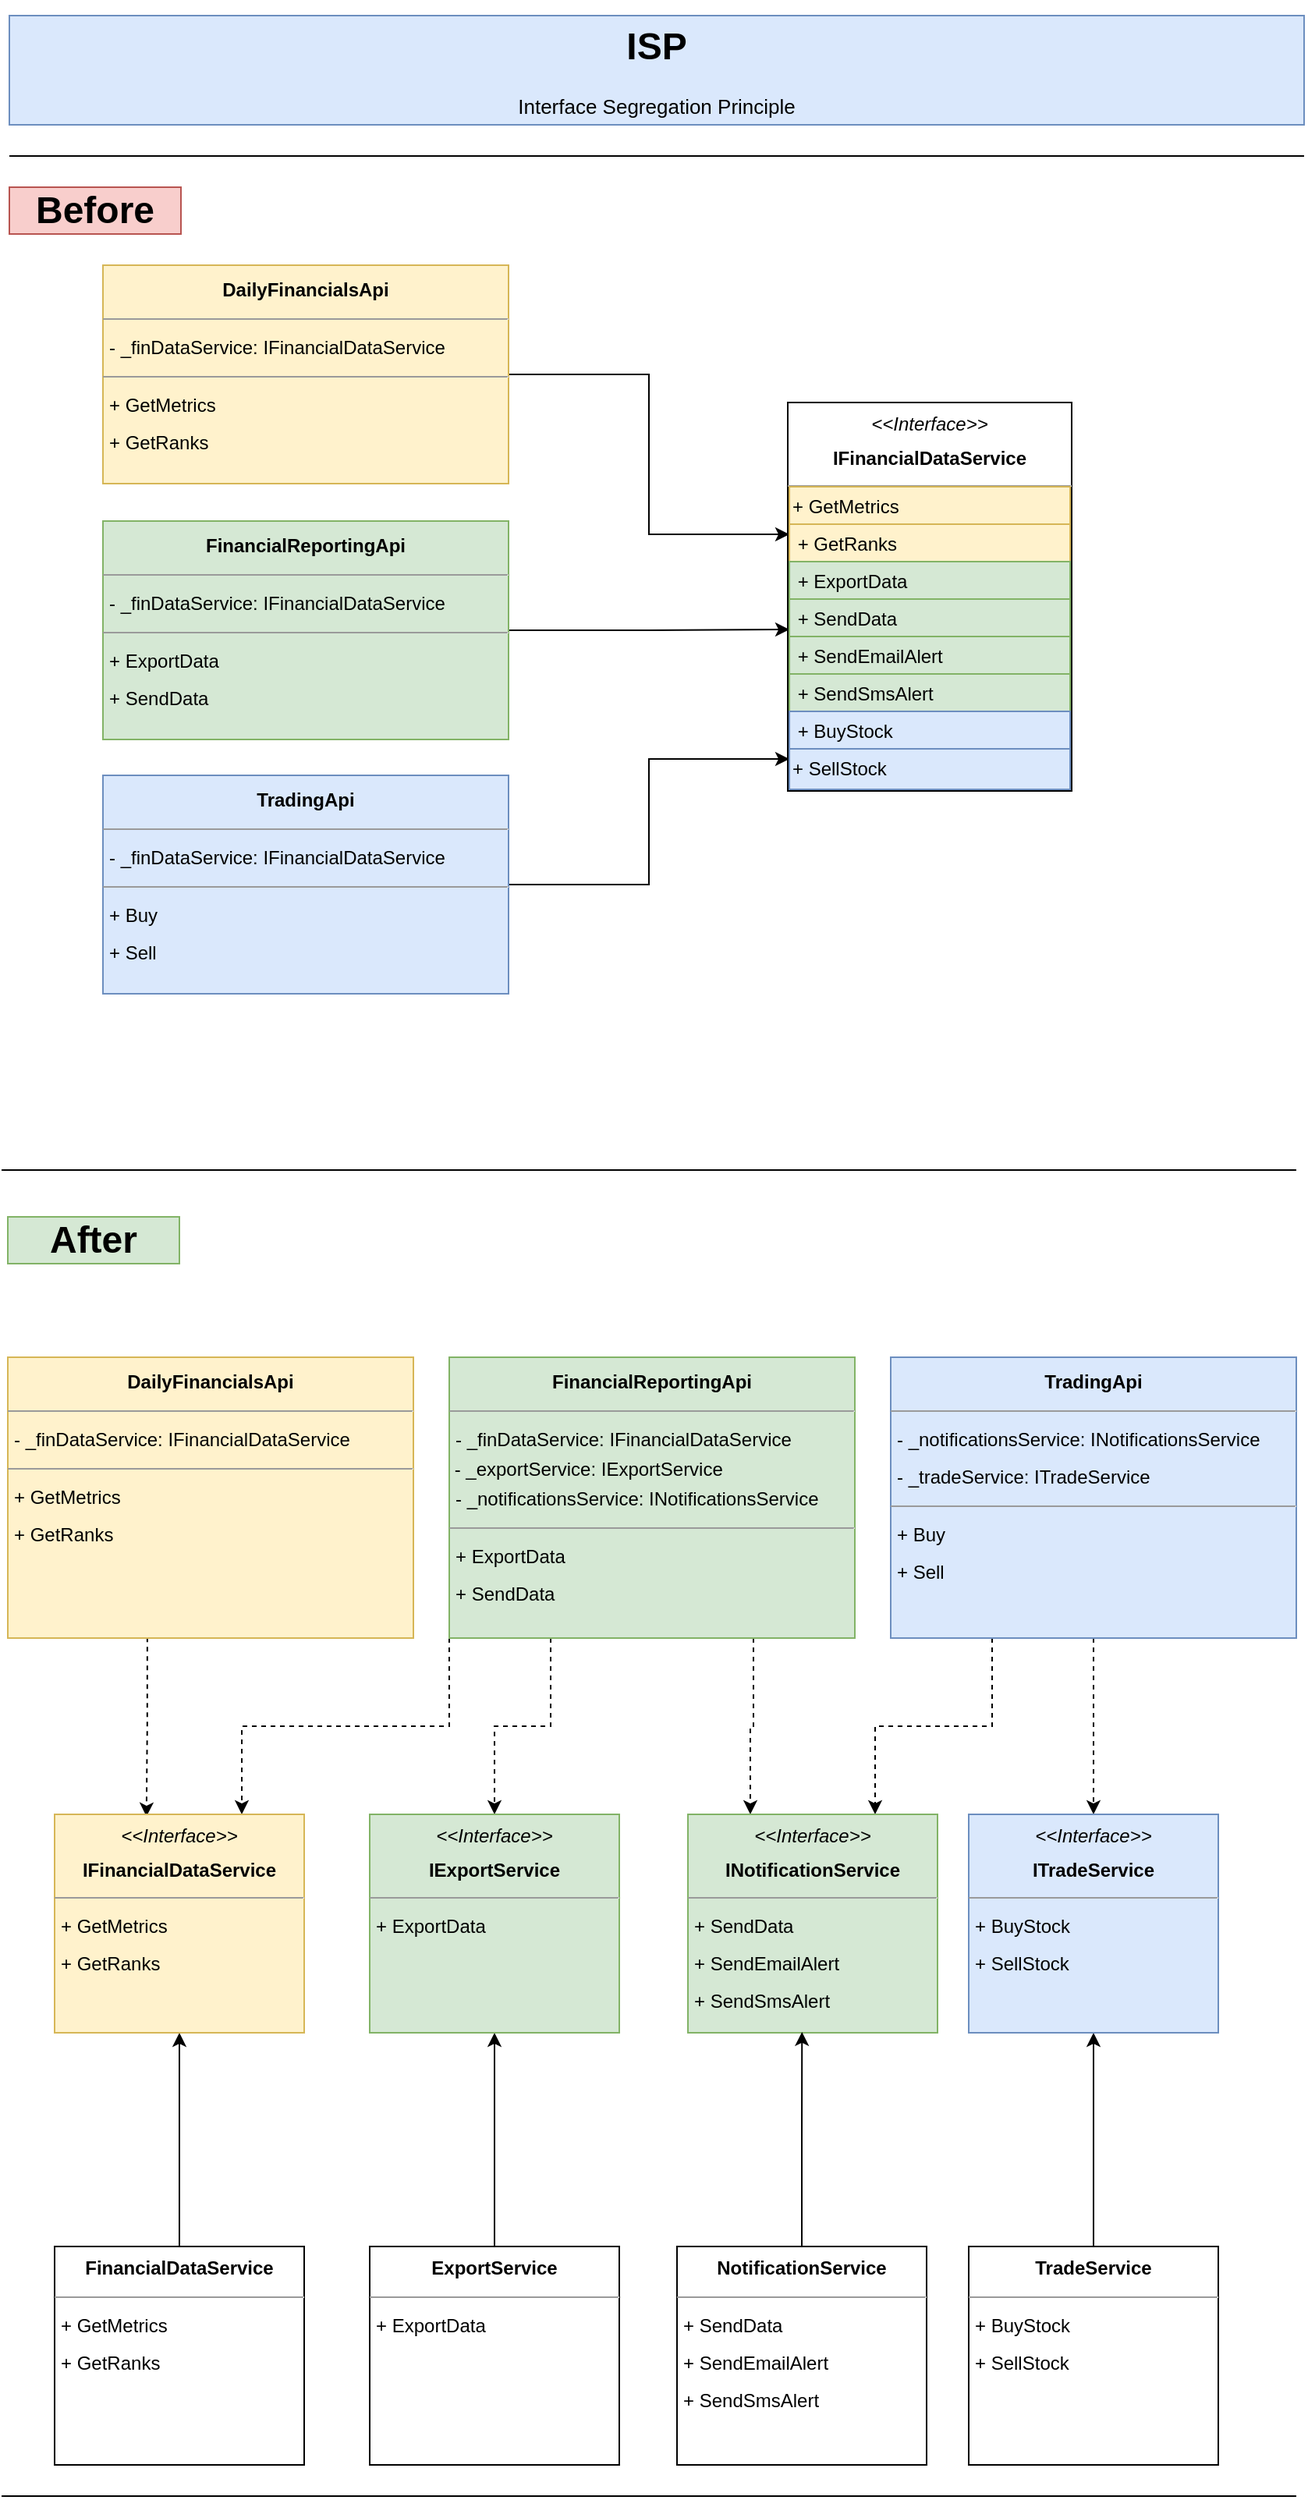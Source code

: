<mxfile version="22.0.4" type="github">
  <diagram name="Page-1" id="-rtCoEtxO6jUr8peSWGv">
    <mxGraphModel dx="1434" dy="768" grid="1" gridSize="10" guides="1" tooltips="1" connect="1" arrows="1" fold="1" page="1" pageScale="1" pageWidth="850" pageHeight="1100" math="0" shadow="0">
      <root>
        <mxCell id="0" />
        <mxCell id="1" parent="0" />
        <mxCell id="xYWJjnWucS3w8_YNbyNp-1" value="&lt;h1 style=&quot;&quot;&gt;ISP&lt;/h1&gt;&lt;p style=&quot;font-size: 13px;&quot;&gt;Interface Segregation Principle&lt;/p&gt;" style="text;html=1;strokeColor=#6c8ebf;fillColor=#dae8fc;spacing=5;spacingTop=-20;whiteSpace=wrap;overflow=hidden;rounded=0;align=center;" parent="1" vertex="1">
          <mxGeometry x="10" y="10" width="830" height="70" as="geometry" />
        </mxCell>
        <mxCell id="xYWJjnWucS3w8_YNbyNp-2" value="&lt;h1&gt;Before&lt;/h1&gt;" style="text;html=1;strokeColor=#b85450;fillColor=#f8cecc;align=center;verticalAlign=middle;whiteSpace=wrap;rounded=0;" parent="1" vertex="1">
          <mxGeometry x="10" y="120" width="110" height="30" as="geometry" />
        </mxCell>
        <mxCell id="xYWJjnWucS3w8_YNbyNp-3" value="&lt;h1&gt;After&lt;/h1&gt;" style="text;html=1;strokeColor=#82b366;fillColor=#d5e8d4;align=center;verticalAlign=middle;whiteSpace=wrap;rounded=0;" parent="1" vertex="1">
          <mxGeometry x="9" y="780" width="110" height="30" as="geometry" />
        </mxCell>
        <mxCell id="xYWJjnWucS3w8_YNbyNp-7" value="" style="endArrow=none;html=1;rounded=0;" parent="1" edge="1">
          <mxGeometry width="50" height="50" relative="1" as="geometry">
            <mxPoint x="5" y="750" as="sourcePoint" />
            <mxPoint x="835" y="750" as="targetPoint" />
          </mxGeometry>
        </mxCell>
        <mxCell id="xYWJjnWucS3w8_YNbyNp-8" style="edgeStyle=orthogonalEdgeStyle;rounded=0;orthogonalLoop=1;jettySize=auto;html=1;entryX=0.5;entryY=1;entryDx=0;entryDy=0;" parent="1" source="xYWJjnWucS3w8_YNbyNp-9" target="xYWJjnWucS3w8_YNbyNp-24" edge="1">
          <mxGeometry relative="1" as="geometry" />
        </mxCell>
        <mxCell id="xYWJjnWucS3w8_YNbyNp-9" value="&lt;p style=&quot;margin: 4px 0px 0px; text-align: center; line-height: 180%;&quot;&gt;&lt;b&gt;FinancialDataService           &lt;/b&gt;&lt;br&gt;&lt;/p&gt;&lt;hr style=&quot;line-height: 180%;&quot; size=&quot;1&quot;&gt;&lt;p style=&quot;margin: 0px 0px 0px 4px; line-height: 180%;&quot;&gt;&lt;/p&gt;&lt;p style=&quot;border-color: var(--border-color); margin: 0px 0px 0px 4px; line-height: 24px;&quot;&gt;+ GetMetrics&amp;nbsp;&lt;/p&gt;&lt;p style=&quot;border-color: var(--border-color); margin: 0px 0px 0px 4px; line-height: 24px;&quot;&gt;+ GetRanks&amp;nbsp;&lt;/p&gt;" style="verticalAlign=top;align=left;overflow=fill;fontSize=12;fontFamily=Helvetica;html=1;whiteSpace=wrap;" parent="1" vertex="1">
          <mxGeometry x="39" y="1440" width="160" height="140" as="geometry" />
        </mxCell>
        <mxCell id="xYWJjnWucS3w8_YNbyNp-10" value="&lt;p style=&quot;margin: 4px 0px 0px; text-align: center; line-height: 180%;&quot;&gt;&lt;b&gt;NotificationService&lt;/b&gt;&lt;br&gt;&lt;/p&gt;&lt;hr style=&quot;line-height: 180%;&quot; size=&quot;1&quot;&gt;&lt;p style=&quot;margin: 0px 0px 0px 4px; line-height: 180%;&quot;&gt;&lt;/p&gt;&lt;p style=&quot;border-color: var(--border-color); margin: 0px 0px 0px 4px; line-height: 24px;&quot;&gt;&lt;span style=&quot;background-color: initial;&quot;&gt;+ SendData&lt;/span&gt;&lt;br&gt;&lt;/p&gt;&lt;p style=&quot;border-color: var(--border-color); margin: 0px 0px 0px 4px; line-height: 24px;&quot;&gt;+ SendEmailAlert&lt;/p&gt;&lt;p style=&quot;border-color: var(--border-color); margin: 0px 0px 0px 4px; line-height: 24px;&quot;&gt;&lt;span style=&quot;border-color: var(--border-color); background-color: initial;&quot;&gt;+ SendSmsAlert&lt;/span&gt;&lt;/p&gt;" style="verticalAlign=top;align=left;overflow=fill;fontSize=12;fontFamily=Helvetica;html=1;whiteSpace=wrap;" parent="1" vertex="1">
          <mxGeometry x="438" y="1440" width="160" height="140" as="geometry" />
        </mxCell>
        <mxCell id="xYWJjnWucS3w8_YNbyNp-11" style="edgeStyle=orthogonalEdgeStyle;rounded=0;orthogonalLoop=1;jettySize=auto;html=1;entryX=0.5;entryY=1;entryDx=0;entryDy=0;" parent="1" source="xYWJjnWucS3w8_YNbyNp-12" target="xYWJjnWucS3w8_YNbyNp-26" edge="1">
          <mxGeometry relative="1" as="geometry" />
        </mxCell>
        <mxCell id="xYWJjnWucS3w8_YNbyNp-12" value="&lt;p style=&quot;margin: 4px 0px 0px; text-align: center; line-height: 180%;&quot;&gt;&lt;b&gt;TradeService&lt;/b&gt;&lt;br&gt;&lt;/p&gt;&lt;hr style=&quot;line-height: 180%;&quot; size=&quot;1&quot;&gt;&lt;p style=&quot;margin: 0px 0px 0px 4px; line-height: 180%;&quot;&gt;&lt;/p&gt;&lt;p style=&quot;border-color: var(--border-color); margin: 0px 0px 0px 4px; line-height: 24px;&quot;&gt;&lt;span style=&quot;background-color: initial;&quot;&gt;+ BuyStock&lt;/span&gt;&lt;br&gt;&lt;/p&gt;&lt;p style=&quot;border-color: var(--border-color); margin: 0px 0px 0px 4px; line-height: 24px;&quot;&gt;&lt;span style=&quot;border-color: var(--border-color); background-color: initial;&quot;&gt;+ SellStock&lt;/span&gt;&lt;/p&gt;" style="verticalAlign=top;align=left;overflow=fill;fontSize=12;fontFamily=Helvetica;html=1;whiteSpace=wrap;" parent="1" vertex="1">
          <mxGeometry x="625" y="1440" width="160" height="140" as="geometry" />
        </mxCell>
        <mxCell id="xYWJjnWucS3w8_YNbyNp-13" style="edgeStyle=orthogonalEdgeStyle;rounded=0;orthogonalLoop=1;jettySize=auto;html=1;entryX=0.5;entryY=1;entryDx=0;entryDy=0;" parent="1" source="xYWJjnWucS3w8_YNbyNp-14" target="xYWJjnWucS3w8_YNbyNp-27" edge="1">
          <mxGeometry relative="1" as="geometry" />
        </mxCell>
        <mxCell id="xYWJjnWucS3w8_YNbyNp-14" value="&lt;p style=&quot;margin: 4px 0px 0px; text-align: center; line-height: 180%;&quot;&gt;&lt;b&gt;ExportService&lt;/b&gt;&lt;br&gt;&lt;/p&gt;&lt;hr style=&quot;line-height: 180%;&quot; size=&quot;1&quot;&gt;&lt;p style=&quot;margin: 0px 0px 0px 4px; line-height: 180%;&quot;&gt;&lt;/p&gt;&lt;p style=&quot;border-color: var(--border-color); margin: 0px 0px 0px 4px; line-height: 24px;&quot;&gt;&lt;span style=&quot;background-color: initial;&quot;&gt;+ ExportData&lt;/span&gt;&lt;br&gt;&lt;/p&gt;&lt;p style=&quot;border-color: var(--border-color); margin: 0px 0px 0px 4px; line-height: 24px;&quot;&gt;&lt;br&gt;&lt;/p&gt;" style="verticalAlign=top;align=left;overflow=fill;fontSize=12;fontFamily=Helvetica;html=1;whiteSpace=wrap;" parent="1" vertex="1">
          <mxGeometry x="241" y="1440" width="160" height="140" as="geometry" />
        </mxCell>
        <mxCell id="xYWJjnWucS3w8_YNbyNp-15" style="edgeStyle=orthogonalEdgeStyle;rounded=0;orthogonalLoop=1;jettySize=auto;html=1;entryX=0.368;entryY=0.01;entryDx=0;entryDy=0;exitX=0.344;exitY=0.998;exitDx=0;exitDy=0;exitPerimeter=0;entryPerimeter=0;dashed=1;" parent="1" source="xYWJjnWucS3w8_YNbyNp-16" target="xYWJjnWucS3w8_YNbyNp-24" edge="1">
          <mxGeometry relative="1" as="geometry" />
        </mxCell>
        <mxCell id="xYWJjnWucS3w8_YNbyNp-16" value="&lt;p style=&quot;text-align: center; margin: 4px 0px 0px; line-height: 200%;&quot;&gt;&lt;b&gt;DailyFinancialsApi&lt;/b&gt;&lt;br&gt;&lt;/p&gt;&lt;hr style=&quot;line-height: 200%;&quot; size=&quot;1&quot;&gt;&lt;p style=&quot;margin: 0px 0px 0px 4px; line-height: 200%;&quot;&gt; - _finDataService: IFinancialDataService&amp;nbsp;&lt;br&gt;&lt;/p&gt;&lt;hr style=&quot;line-height: 200%;&quot; size=&quot;1&quot;&gt;&lt;p style=&quot;margin: 0px 0px 0px 4px; line-height: 200%;&quot;&gt;+ GetMetrics&amp;nbsp;&lt;/p&gt;&lt;p style=&quot;margin: 0px 0px 0px 4px; line-height: 200%;&quot;&gt;+ GetRanks&amp;nbsp;&lt;/p&gt;" style="verticalAlign=top;align=left;overflow=fill;fontSize=12;fontFamily=Helvetica;html=1;whiteSpace=wrap;fillColor=#fff2cc;strokeColor=#d6b656;" parent="1" vertex="1">
          <mxGeometry x="9" y="870" width="260" height="180" as="geometry" />
        </mxCell>
        <mxCell id="xYWJjnWucS3w8_YNbyNp-17" style="edgeStyle=orthogonalEdgeStyle;rounded=0;orthogonalLoop=1;jettySize=auto;html=1;exitX=0;exitY=1;exitDx=0;exitDy=0;entryX=0.75;entryY=0;entryDx=0;entryDy=0;dashed=1;" parent="1" source="xYWJjnWucS3w8_YNbyNp-20" target="xYWJjnWucS3w8_YNbyNp-24" edge="1">
          <mxGeometry relative="1" as="geometry" />
        </mxCell>
        <mxCell id="xYWJjnWucS3w8_YNbyNp-18" style="edgeStyle=orthogonalEdgeStyle;rounded=0;orthogonalLoop=1;jettySize=auto;html=1;exitX=0.25;exitY=1;exitDx=0;exitDy=0;entryX=0.5;entryY=0;entryDx=0;entryDy=0;dashed=1;" parent="1" source="xYWJjnWucS3w8_YNbyNp-20" target="xYWJjnWucS3w8_YNbyNp-27" edge="1">
          <mxGeometry relative="1" as="geometry" />
        </mxCell>
        <mxCell id="xYWJjnWucS3w8_YNbyNp-19" style="edgeStyle=orthogonalEdgeStyle;rounded=0;orthogonalLoop=1;jettySize=auto;html=1;exitX=0.75;exitY=1;exitDx=0;exitDy=0;entryX=0.25;entryY=0;entryDx=0;entryDy=0;dashed=1;" parent="1" source="xYWJjnWucS3w8_YNbyNp-20" target="xYWJjnWucS3w8_YNbyNp-25" edge="1">
          <mxGeometry relative="1" as="geometry" />
        </mxCell>
        <mxCell id="xYWJjnWucS3w8_YNbyNp-20" value="&lt;p style=&quot;text-align: center; margin: 4px 0px 0px; line-height: 200%;&quot;&gt;&lt;b&gt;FinancialReportingApi&lt;/b&gt;&lt;br&gt;&lt;/p&gt;&lt;hr style=&quot;line-height: 200%;&quot; size=&quot;1&quot;&gt;&lt;p style=&quot;margin: 0px 0px 0px 4px; line-height: 200%;&quot;&gt; - _finDataService: IFinancialDataService&amp;nbsp;&lt;br&gt;&lt;/p&gt;&lt;p style=&quot;margin: 0px 0px 0px 4px; line-height: 200%;&quot;&gt;&lt;/p&gt;&amp;nbsp;- _exportService: IExportService&amp;nbsp;&lt;br style=&quot;border-color: var(--border-color);&quot;&gt;&lt;p style=&quot;margin: 0px 0px 0px 4px; line-height: 200%;&quot;&gt;- _notificationsService: INotificationsService&amp;nbsp;&lt;br style=&quot;border-color: var(--border-color);&quot;&gt;&lt;/p&gt;&lt;hr style=&quot;line-height: 200%;&quot; size=&quot;1&quot;&gt;&lt;p style=&quot;margin: 0px 0px 0px 4px; line-height: 200%;&quot;&gt;+ ExportData&amp;nbsp;&lt;/p&gt;&lt;p style=&quot;margin: 0px 0px 0px 4px; line-height: 200%;&quot;&gt;+ SendData&lt;/p&gt;" style="verticalAlign=top;align=left;overflow=fill;fontSize=12;fontFamily=Helvetica;html=1;whiteSpace=wrap;fillColor=#d5e8d4;strokeColor=#82b366;" parent="1" vertex="1">
          <mxGeometry x="292" y="870" width="260" height="180" as="geometry" />
        </mxCell>
        <mxCell id="xYWJjnWucS3w8_YNbyNp-21" style="edgeStyle=orthogonalEdgeStyle;rounded=0;orthogonalLoop=1;jettySize=auto;html=1;exitX=0.25;exitY=1;exitDx=0;exitDy=0;entryX=0.75;entryY=0;entryDx=0;entryDy=0;dashed=1;" parent="1" source="xYWJjnWucS3w8_YNbyNp-23" target="xYWJjnWucS3w8_YNbyNp-25" edge="1">
          <mxGeometry relative="1" as="geometry" />
        </mxCell>
        <mxCell id="xYWJjnWucS3w8_YNbyNp-22" style="edgeStyle=orthogonalEdgeStyle;rounded=0;orthogonalLoop=1;jettySize=auto;html=1;dashed=1;" parent="1" source="xYWJjnWucS3w8_YNbyNp-23" target="xYWJjnWucS3w8_YNbyNp-26" edge="1">
          <mxGeometry relative="1" as="geometry" />
        </mxCell>
        <mxCell id="xYWJjnWucS3w8_YNbyNp-23" value="&lt;p style=&quot;text-align: center; margin: 4px 0px 0px; line-height: 200%;&quot;&gt;&lt;b&gt;TradingApi&lt;/b&gt;&lt;br&gt;&lt;/p&gt;&lt;hr style=&quot;line-height: 200%;&quot; size=&quot;1&quot;&gt;&lt;p style=&quot;margin: 0px 0px 0px 4px; line-height: 200%;&quot;&gt;- _notificationsService: INotificationsService&lt;br&gt;&lt;/p&gt;&lt;p style=&quot;margin: 0px 0px 0px 4px; line-height: 200%;&quot;&gt;- _tradeService: ITradeService&lt;/p&gt;&lt;hr style=&quot;line-height: 200%;&quot; size=&quot;1&quot;&gt;&lt;p style=&quot;margin: 0px 0px 0px 4px; line-height: 200%;&quot;&gt;+ Buy&lt;/p&gt;&lt;p style=&quot;margin: 0px 0px 0px 4px; line-height: 200%;&quot;&gt;+ Sell&lt;/p&gt;" style="verticalAlign=top;align=left;overflow=fill;fontSize=12;fontFamily=Helvetica;html=1;whiteSpace=wrap;fillColor=#dae8fc;strokeColor=#6c8ebf;" parent="1" vertex="1">
          <mxGeometry x="575" y="870" width="260" height="180" as="geometry" />
        </mxCell>
        <mxCell id="xYWJjnWucS3w8_YNbyNp-24" value="&lt;p style=&quot;margin: 4px 0px 0px; text-align: center; line-height: 180%;&quot;&gt;&lt;i&gt;&amp;lt;&amp;lt;Interface&amp;gt;&amp;gt;&lt;/i&gt;&lt;br&gt;&lt;b&gt;IFinancialDataService           &lt;/b&gt;&lt;br&gt;&lt;/p&gt;&lt;hr style=&quot;line-height: 180%;&quot; size=&quot;1&quot;&gt;&lt;p style=&quot;margin: 0px 0px 0px 4px; line-height: 180%;&quot;&gt;&lt;/p&gt;&lt;p style=&quot;border-color: var(--border-color); margin: 0px 0px 0px 4px; line-height: 24px;&quot;&gt;+ GetMetrics&amp;nbsp;&lt;/p&gt;&lt;p style=&quot;border-color: var(--border-color); margin: 0px 0px 0px 4px; line-height: 24px;&quot;&gt;+ GetRanks&amp;nbsp;&lt;/p&gt;" style="verticalAlign=top;align=left;overflow=fill;fontSize=12;fontFamily=Helvetica;html=1;whiteSpace=wrap;fillColor=#fff2cc;strokeColor=#d6b656;" parent="1" vertex="1">
          <mxGeometry x="39" y="1163" width="160" height="140" as="geometry" />
        </mxCell>
        <mxCell id="xYWJjnWucS3w8_YNbyNp-25" value="&lt;p style=&quot;margin: 4px 0px 0px; text-align: center; line-height: 180%;&quot;&gt;&lt;i&gt;&amp;lt;&amp;lt;Interface&amp;gt;&amp;gt;&lt;/i&gt;&lt;br&gt;&lt;b&gt;INotificationService&lt;/b&gt;&lt;br&gt;&lt;/p&gt;&lt;hr style=&quot;line-height: 180%;&quot; size=&quot;1&quot;&gt;&lt;p style=&quot;margin: 0px 0px 0px 4px; line-height: 180%;&quot;&gt;&lt;/p&gt;&lt;p style=&quot;border-color: var(--border-color); margin: 0px 0px 0px 4px; line-height: 24px;&quot;&gt;&lt;span style=&quot;background-color: initial;&quot;&gt;+ SendData&lt;/span&gt;&lt;br&gt;&lt;/p&gt;&lt;p style=&quot;border-color: var(--border-color); margin: 0px 0px 0px 4px; line-height: 24px;&quot;&gt;+ SendEmailAlert&lt;/p&gt;&lt;p style=&quot;border-color: var(--border-color); margin: 0px 0px 0px 4px; line-height: 24px;&quot;&gt;&lt;span style=&quot;border-color: var(--border-color); background-color: initial;&quot;&gt;+ SendSmsAlert&lt;/span&gt;&lt;/p&gt;" style="verticalAlign=top;align=left;overflow=fill;fontSize=12;fontFamily=Helvetica;html=1;whiteSpace=wrap;fillColor=#d5e8d4;strokeColor=#82b366;" parent="1" vertex="1">
          <mxGeometry x="445" y="1163" width="160" height="140" as="geometry" />
        </mxCell>
        <mxCell id="xYWJjnWucS3w8_YNbyNp-26" value="&lt;p style=&quot;margin: 4px 0px 0px; text-align: center; line-height: 180%;&quot;&gt;&lt;i&gt;&amp;lt;&amp;lt;Interface&amp;gt;&amp;gt;&lt;/i&gt;&lt;br&gt;&lt;b&gt;ITradeService&lt;/b&gt;&lt;br&gt;&lt;/p&gt;&lt;hr style=&quot;line-height: 180%;&quot; size=&quot;1&quot;&gt;&lt;p style=&quot;margin: 0px 0px 0px 4px; line-height: 180%;&quot;&gt;&lt;/p&gt;&lt;p style=&quot;border-color: var(--border-color); margin: 0px 0px 0px 4px; line-height: 24px;&quot;&gt;&lt;span style=&quot;background-color: initial;&quot;&gt;+ BuyStock&lt;/span&gt;&lt;br&gt;&lt;/p&gt;&lt;p style=&quot;border-color: var(--border-color); margin: 0px 0px 0px 4px; line-height: 24px;&quot;&gt;&lt;span style=&quot;border-color: var(--border-color); background-color: initial;&quot;&gt;+ SellStock&lt;/span&gt;&lt;/p&gt;" style="verticalAlign=top;align=left;overflow=fill;fontSize=12;fontFamily=Helvetica;html=1;whiteSpace=wrap;fillColor=#dae8fc;strokeColor=#6c8ebf;" parent="1" vertex="1">
          <mxGeometry x="625" y="1163" width="160" height="140" as="geometry" />
        </mxCell>
        <mxCell id="xYWJjnWucS3w8_YNbyNp-27" value="&lt;p style=&quot;margin: 4px 0px 0px; text-align: center; line-height: 180%;&quot;&gt;&lt;i&gt;&amp;lt;&amp;lt;Interface&amp;gt;&amp;gt;&lt;/i&gt;&lt;br&gt;&lt;b&gt;IExportService&lt;/b&gt;&lt;br&gt;&lt;/p&gt;&lt;hr style=&quot;line-height: 180%;&quot; size=&quot;1&quot;&gt;&lt;p style=&quot;margin: 0px 0px 0px 4px; line-height: 180%;&quot;&gt;&lt;/p&gt;&lt;p style=&quot;border-color: var(--border-color); margin: 0px 0px 0px 4px; line-height: 24px;&quot;&gt;&lt;span style=&quot;background-color: initial;&quot;&gt;+ ExportData&lt;/span&gt;&lt;br&gt;&lt;/p&gt;&lt;p style=&quot;border-color: var(--border-color); margin: 0px 0px 0px 4px; line-height: 24px;&quot;&gt;&lt;br&gt;&lt;/p&gt;" style="verticalAlign=top;align=left;overflow=fill;fontSize=12;fontFamily=Helvetica;html=1;whiteSpace=wrap;fillColor=#d5e8d4;strokeColor=#82b366;" parent="1" vertex="1">
          <mxGeometry x="241" y="1163" width="160" height="140" as="geometry" />
        </mxCell>
        <mxCell id="xYWJjnWucS3w8_YNbyNp-28" style="edgeStyle=orthogonalEdgeStyle;rounded=0;orthogonalLoop=1;jettySize=auto;html=1;entryX=0.457;entryY=0.996;entryDx=0;entryDy=0;entryPerimeter=0;" parent="1" source="xYWJjnWucS3w8_YNbyNp-10" target="xYWJjnWucS3w8_YNbyNp-25" edge="1">
          <mxGeometry relative="1" as="geometry" />
        </mxCell>
        <mxCell id="xYWJjnWucS3w8_YNbyNp-29" value="" style="endArrow=none;html=1;rounded=0;" parent="1" edge="1">
          <mxGeometry width="50" height="50" relative="1" as="geometry">
            <mxPoint x="5" y="1600" as="sourcePoint" />
            <mxPoint x="835" y="1600" as="targetPoint" />
          </mxGeometry>
        </mxCell>
        <mxCell id="xYWJjnWucS3w8_YNbyNp-30" value="" style="endArrow=none;html=1;rounded=0;" parent="1" edge="1">
          <mxGeometry width="50" height="50" relative="1" as="geometry">
            <mxPoint x="10" y="100" as="sourcePoint" />
            <mxPoint x="840" y="100" as="targetPoint" />
          </mxGeometry>
        </mxCell>
        <mxCell id="xYWJjnWucS3w8_YNbyNp-6" value="&lt;p style=&quot;margin: 4px 0px 0px; text-align: center; line-height: 180%;&quot;&gt;&lt;i&gt;&amp;lt;&amp;lt;Interface&amp;gt;&amp;gt;&lt;/i&gt;&lt;br&gt;&lt;b&gt;IFinancialDataService           &lt;/b&gt;&lt;br&gt;&lt;/p&gt;&lt;hr style=&quot;line-height: 180%;&quot; size=&quot;1&quot;&gt;&lt;p style=&quot;margin: 0px 0px 0px 4px; line-height: 180%;&quot;&gt;&lt;/p&gt;&lt;p style=&quot;border-color: var(--border-color); margin: 0px 0px 0px 4px; line-height: 24px;&quot;&gt;+ GetMetrics&amp;nbsp;&lt;/p&gt;&lt;p style=&quot;border-color: var(--border-color); margin: 0px 0px 0px 4px; line-height: 24px;&quot;&gt;+ GetRanks&amp;nbsp;&lt;/p&gt;&lt;p style=&quot;border-color: var(--border-color); margin: 0px 0px 0px 4px; line-height: 24px;&quot;&gt;+ ExportData&lt;/p&gt;&lt;p style=&quot;border-color: var(--border-color); margin: 0px 0px 0px 4px; line-height: 24px;&quot;&gt;+ SendData&lt;/p&gt;&lt;p style=&quot;border-color: var(--border-color); margin: 0px 0px 0px 4px; line-height: 24px;&quot;&gt;+ SendEmailAlert&lt;/p&gt;&lt;p style=&quot;border-color: var(--border-color); margin: 0px 0px 0px 4px; line-height: 24px;&quot;&gt;&lt;span style=&quot;border-color: var(--border-color); background-color: initial;&quot;&gt;+ SendSmsAlert&lt;/span&gt;&lt;/p&gt;&lt;p style=&quot;border-color: var(--border-color); margin: 0px 0px 0px 4px; line-height: 24px;&quot;&gt;&lt;span style=&quot;border-color: var(--border-color); background-color: initial;&quot;&gt;+ BuyStock&lt;/span&gt;&lt;/p&gt;&lt;p style=&quot;border-color: var(--border-color); margin: 0px 0px 0px 4px; line-height: 24px;&quot;&gt;&lt;span style=&quot;border-color: var(--border-color); background-color: initial;&quot;&gt;+ SellStock&lt;/span&gt;&lt;/p&gt;" style="verticalAlign=top;align=left;overflow=fill;fontSize=12;fontFamily=Helvetica;html=1;whiteSpace=wrap;" parent="1" vertex="1">
          <mxGeometry x="509" y="258" width="182" height="249" as="geometry" />
        </mxCell>
        <mxCell id="I3lU58IvgfNxV_yrTFFJ-18" style="edgeStyle=orthogonalEdgeStyle;rounded=0;orthogonalLoop=1;jettySize=auto;html=1;entryX=0;entryY=0.25;entryDx=0;entryDy=0;" edge="1" parent="1" source="I3lU58IvgfNxV_yrTFFJ-4" target="I3lU58IvgfNxV_yrTFFJ-11">
          <mxGeometry relative="1" as="geometry" />
        </mxCell>
        <mxCell id="I3lU58IvgfNxV_yrTFFJ-4" value="&lt;p style=&quot;text-align: center; margin: 4px 0px 0px; line-height: 200%;&quot;&gt;&lt;b&gt;DailyFinancialsApi&lt;/b&gt;&lt;br&gt;&lt;/p&gt;&lt;hr style=&quot;line-height: 200%;&quot; size=&quot;1&quot;&gt;&lt;p style=&quot;margin: 0px 0px 0px 4px; line-height: 200%;&quot;&gt; - _finDataService: IFinancialDataService&amp;nbsp;&lt;br&gt;&lt;/p&gt;&lt;hr style=&quot;line-height: 200%;&quot; size=&quot;1&quot;&gt;&lt;p style=&quot;margin: 0px 0px 0px 4px; line-height: 200%;&quot;&gt;+ GetMetrics&amp;nbsp;&lt;/p&gt;&lt;p style=&quot;margin: 0px 0px 0px 4px; line-height: 200%;&quot;&gt;+ GetRanks&amp;nbsp;&lt;/p&gt;" style="verticalAlign=top;align=left;overflow=fill;fontSize=12;fontFamily=Helvetica;html=1;whiteSpace=wrap;fillColor=#fff2cc;strokeColor=#d6b656;" vertex="1" parent="1">
          <mxGeometry x="70" y="170" width="260" height="140" as="geometry" />
        </mxCell>
        <mxCell id="I3lU58IvgfNxV_yrTFFJ-8" style="edgeStyle=orthogonalEdgeStyle;rounded=0;orthogonalLoop=1;jettySize=auto;html=1;entryX=0;entryY=0.75;entryDx=0;entryDy=0;" edge="1" parent="1" source="I3lU58IvgfNxV_yrTFFJ-5" target="I3lU58IvgfNxV_yrTFFJ-13">
          <mxGeometry relative="1" as="geometry">
            <mxPoint x="510" y="404.5" as="targetPoint" />
          </mxGeometry>
        </mxCell>
        <mxCell id="I3lU58IvgfNxV_yrTFFJ-5" value="&lt;p style=&quot;text-align: center; margin: 4px 0px 0px; line-height: 200%;&quot;&gt;&lt;b&gt;FinancialReportingApi&lt;/b&gt;&lt;br&gt;&lt;/p&gt;&lt;hr style=&quot;line-height: 200%;&quot; size=&quot;1&quot;&gt;&lt;p style=&quot;margin: 0px 0px 0px 4px; line-height: 200%;&quot;&gt; - _finDataService: IFinancialDataService&amp;nbsp;&lt;span style=&quot;background-color: initial;&quot;&gt;&amp;nbsp;&lt;/span&gt;&lt;/p&gt;&lt;hr style=&quot;line-height: 200%;&quot; size=&quot;1&quot;&gt;&lt;p style=&quot;margin: 0px 0px 0px 4px; line-height: 200%;&quot;&gt;+ ExportData&amp;nbsp;&lt;/p&gt;&lt;p style=&quot;margin: 0px 0px 0px 4px; line-height: 200%;&quot;&gt;+ SendData&lt;/p&gt;" style="verticalAlign=top;align=left;overflow=fill;fontSize=12;fontFamily=Helvetica;html=1;whiteSpace=wrap;fillColor=#d5e8d4;strokeColor=#82b366;" vertex="1" parent="1">
          <mxGeometry x="70" y="334" width="260" height="140" as="geometry" />
        </mxCell>
        <mxCell id="I3lU58IvgfNxV_yrTFFJ-19" style="edgeStyle=orthogonalEdgeStyle;rounded=0;orthogonalLoop=1;jettySize=auto;html=1;entryX=0;entryY=0.25;entryDx=0;entryDy=0;" edge="1" parent="1" source="I3lU58IvgfNxV_yrTFFJ-6" target="I3lU58IvgfNxV_yrTFFJ-17">
          <mxGeometry relative="1" as="geometry" />
        </mxCell>
        <mxCell id="I3lU58IvgfNxV_yrTFFJ-6" value="&lt;p style=&quot;text-align: center; margin: 4px 0px 0px; line-height: 200%;&quot;&gt;&lt;b&gt;TradingApi&lt;/b&gt;&lt;br&gt;&lt;/p&gt;&lt;hr style=&quot;line-height: 200%;&quot; size=&quot;1&quot;&gt;&lt;p style=&quot;margin: 0px 0px 0px 4px; line-height: 200%;&quot;&gt;- _finDataService: IFinancialDataService&lt;br&gt;&lt;/p&gt;&lt;hr style=&quot;line-height: 200%;&quot; size=&quot;1&quot;&gt;&lt;p style=&quot;margin: 0px 0px 0px 4px; line-height: 200%;&quot;&gt;+ Buy&lt;/p&gt;&lt;p style=&quot;margin: 0px 0px 0px 4px; line-height: 200%;&quot;&gt;+ Sell&lt;/p&gt;" style="verticalAlign=top;align=left;overflow=fill;fontSize=12;fontFamily=Helvetica;html=1;whiteSpace=wrap;fillColor=#dae8fc;strokeColor=#6c8ebf;" vertex="1" parent="1">
          <mxGeometry x="70" y="497" width="260" height="140" as="geometry" />
        </mxCell>
        <mxCell id="I3lU58IvgfNxV_yrTFFJ-10" value="+ GetMetrics" style="rounded=0;whiteSpace=wrap;html=1;align=left;fillColor=#fff2cc;strokeColor=#d6b656;" vertex="1" parent="1">
          <mxGeometry x="510" y="312" width="180" height="26" as="geometry" />
        </mxCell>
        <mxCell id="I3lU58IvgfNxV_yrTFFJ-11" value="&amp;nbsp;+ GetRanks" style="rounded=0;whiteSpace=wrap;html=1;align=left;fillColor=#fff2cc;strokeColor=#d6b656;" vertex="1" parent="1">
          <mxGeometry x="510" y="336" width="180" height="26" as="geometry" />
        </mxCell>
        <mxCell id="I3lU58IvgfNxV_yrTFFJ-12" value="&amp;nbsp;+ ExportData" style="rounded=0;whiteSpace=wrap;html=1;align=left;fillColor=#d5e8d4;strokeColor=#82b366;" vertex="1" parent="1">
          <mxGeometry x="510" y="360" width="180" height="26" as="geometry" />
        </mxCell>
        <mxCell id="I3lU58IvgfNxV_yrTFFJ-13" value="&amp;nbsp;+ SendData" style="rounded=0;whiteSpace=wrap;html=1;align=left;fillColor=#d5e8d4;strokeColor=#82b366;" vertex="1" parent="1">
          <mxGeometry x="510" y="384" width="180" height="26" as="geometry" />
        </mxCell>
        <mxCell id="I3lU58IvgfNxV_yrTFFJ-14" value="&amp;nbsp;+ SendEmailAlert" style="rounded=0;whiteSpace=wrap;html=1;align=left;fillColor=#d5e8d4;strokeColor=#82b366;" vertex="1" parent="1">
          <mxGeometry x="510" y="408" width="180" height="26" as="geometry" />
        </mxCell>
        <mxCell id="I3lU58IvgfNxV_yrTFFJ-15" value="&amp;nbsp;+ SendSmsAlert" style="rounded=0;whiteSpace=wrap;html=1;align=left;fillColor=#d5e8d4;strokeColor=#82b366;" vertex="1" parent="1">
          <mxGeometry x="510" y="432" width="180" height="26" as="geometry" />
        </mxCell>
        <mxCell id="I3lU58IvgfNxV_yrTFFJ-16" value="&amp;nbsp;+ BuyStock" style="rounded=0;whiteSpace=wrap;html=1;align=left;fillColor=#dae8fc;strokeColor=#6c8ebf;" vertex="1" parent="1">
          <mxGeometry x="510" y="456" width="180" height="26" as="geometry" />
        </mxCell>
        <mxCell id="I3lU58IvgfNxV_yrTFFJ-17" value="+ SellStock" style="rounded=0;whiteSpace=wrap;html=1;align=left;fillColor=#dae8fc;strokeColor=#6c8ebf;" vertex="1" parent="1">
          <mxGeometry x="510" y="480" width="180" height="26" as="geometry" />
        </mxCell>
      </root>
    </mxGraphModel>
  </diagram>
</mxfile>
